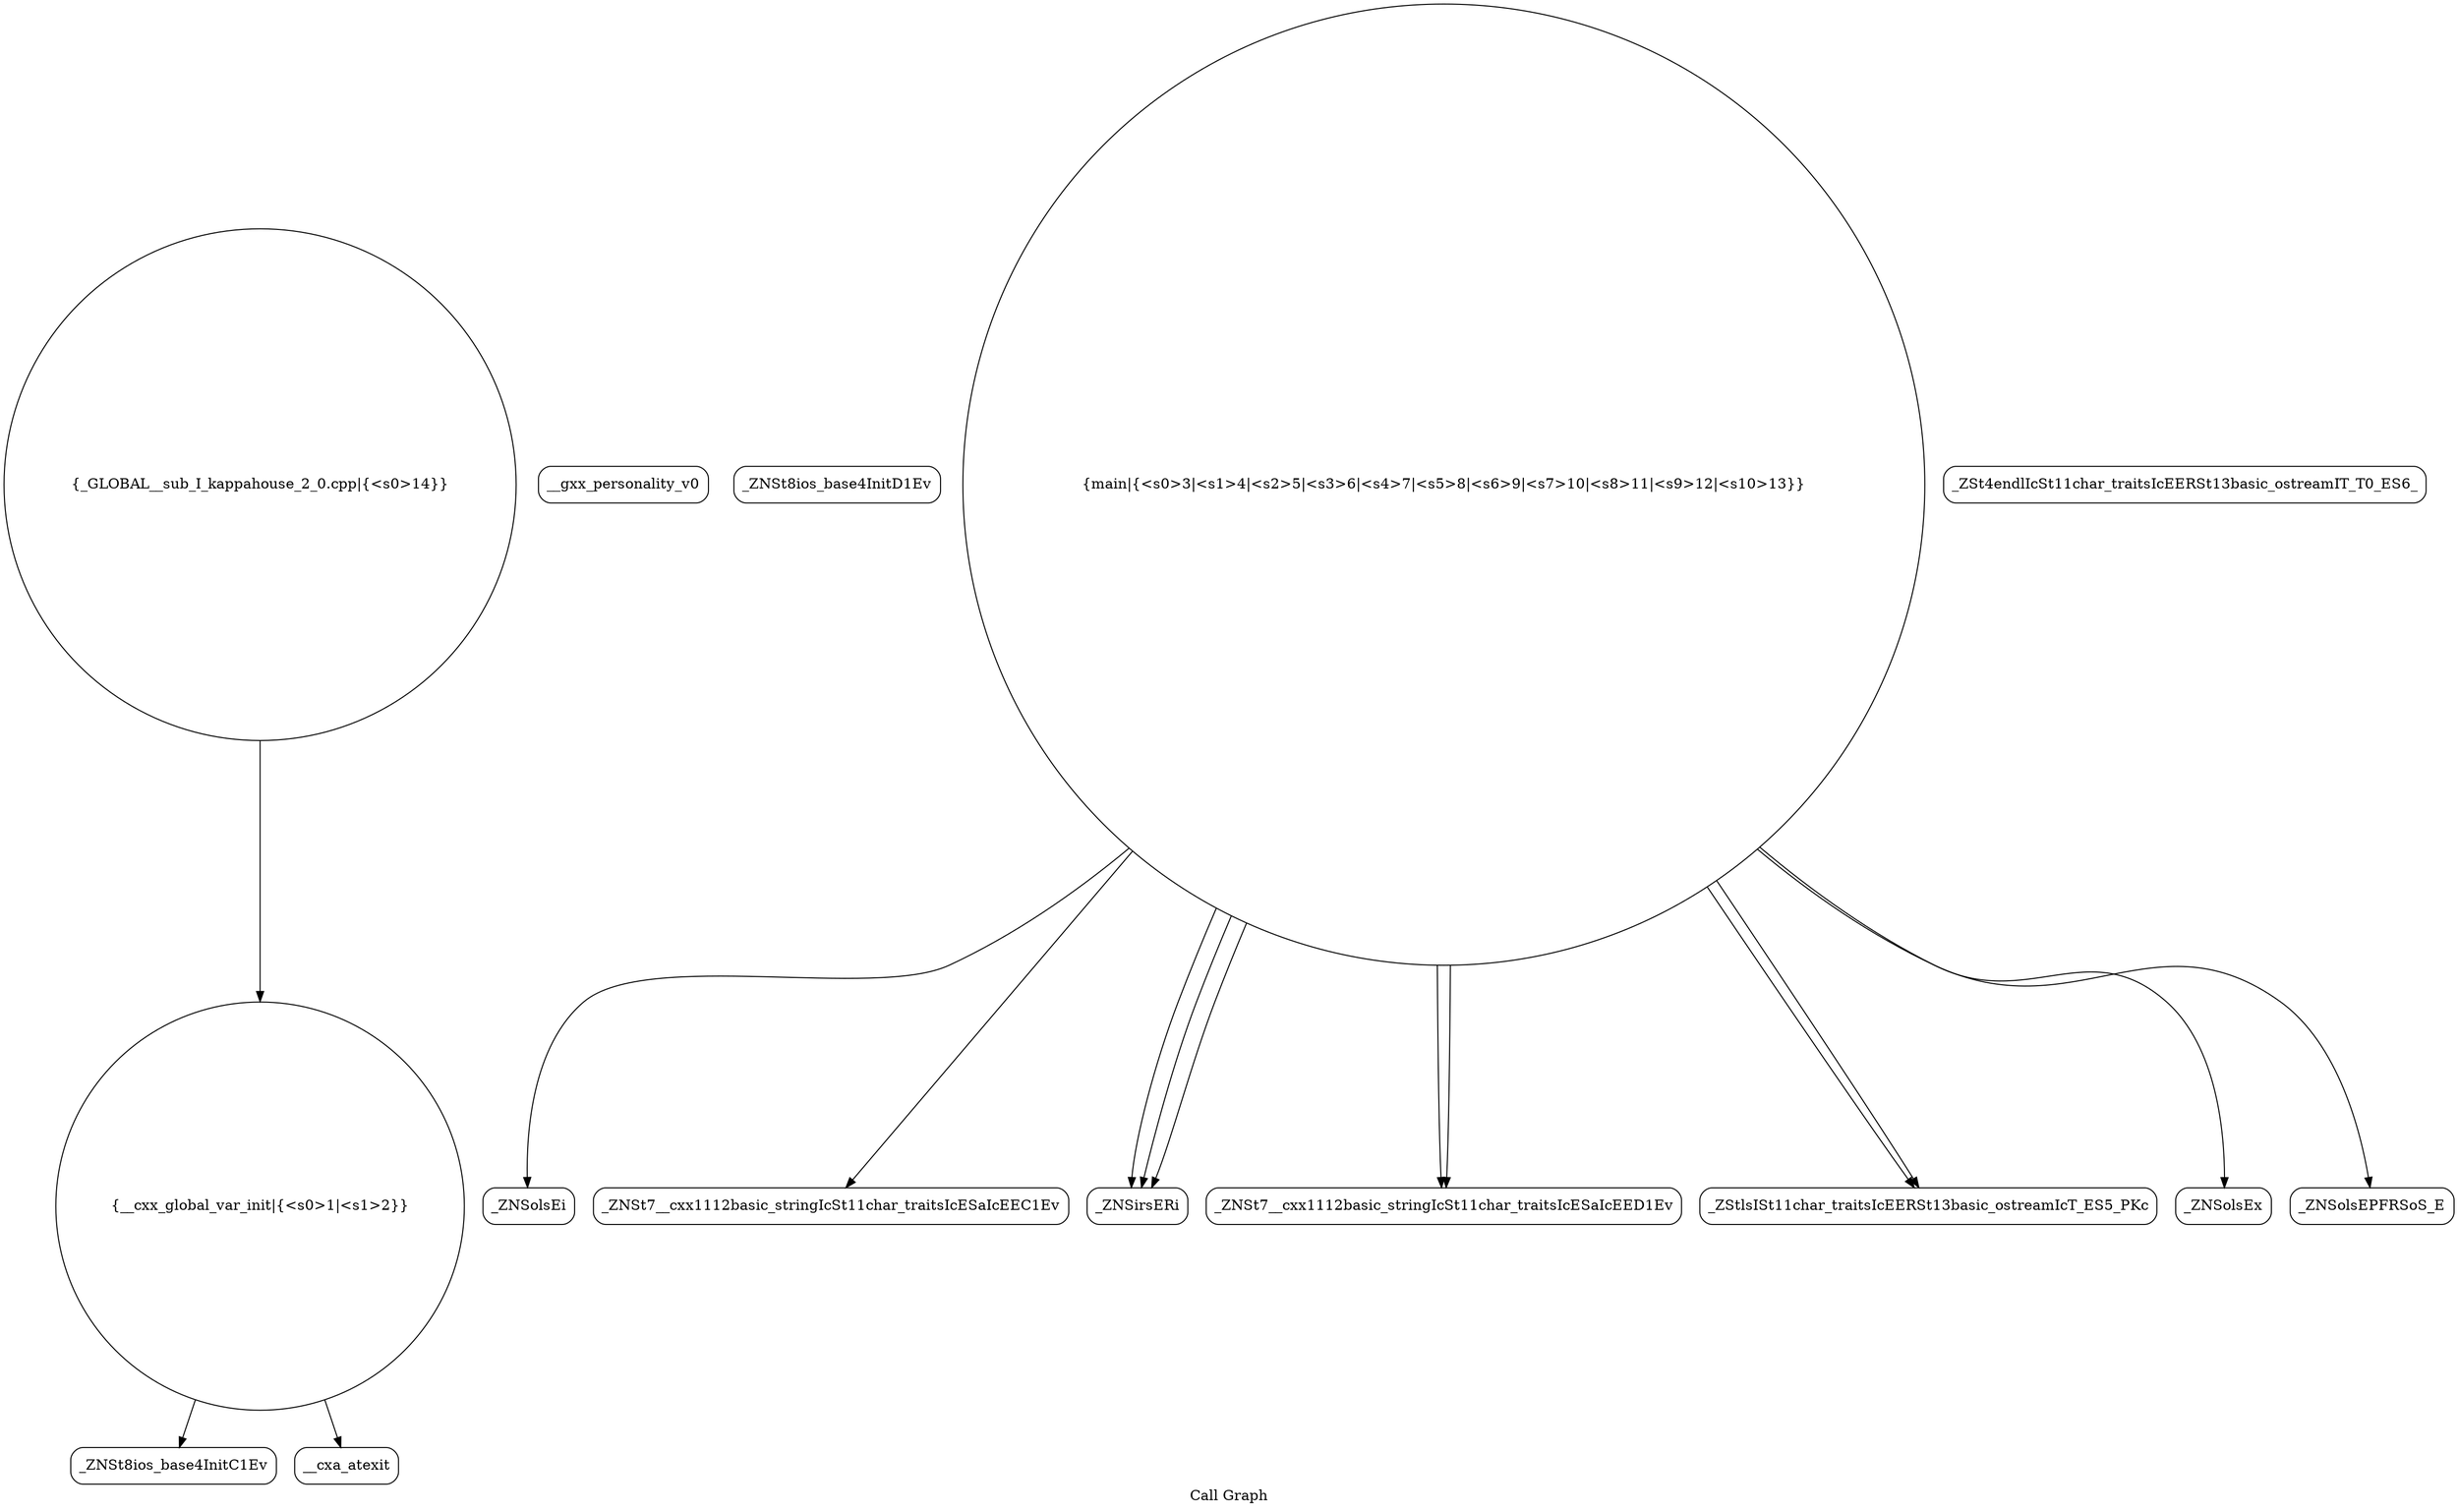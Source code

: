 digraph "Call Graph" {
	label="Call Graph";

	Node0x559218953500 [shape=record,shape=circle,label="{__cxx_global_var_init|{<s0>1|<s1>2}}"];
	Node0x559218953500:s0 -> Node0x559218953990[color=black];
	Node0x559218953500:s1 -> Node0x559218953a90[color=black];
	Node0x559218953c90 [shape=record,shape=Mrecord,label="{__gxx_personality_v0}"];
	Node0x559218954010 [shape=record,shape=circle,label="{_GLOBAL__sub_I_kappahouse_2_0.cpp|{<s0>14}}"];
	Node0x559218954010:s0 -> Node0x559218953500[color=black];
	Node0x559218953a10 [shape=record,shape=Mrecord,label="{_ZNSt8ios_base4InitD1Ev}"];
	Node0x559218953d90 [shape=record,shape=Mrecord,label="{_ZNSolsEi}"];
	Node0x559218953b10 [shape=record,shape=circle,label="{main|{<s0>3|<s1>4|<s2>5|<s3>6|<s4>7|<s5>8|<s6>9|<s7>10|<s8>11|<s9>12|<s10>13}}"];
	Node0x559218953b10:s0 -> Node0x559218953b90[color=black];
	Node0x559218953b10:s1 -> Node0x559218953c10[color=black];
	Node0x559218953b10:s2 -> Node0x559218953c10[color=black];
	Node0x559218953b10:s3 -> Node0x559218953c10[color=black];
	Node0x559218953b10:s4 -> Node0x559218953f90[color=black];
	Node0x559218953b10:s5 -> Node0x559218953d10[color=black];
	Node0x559218953b10:s6 -> Node0x559218953d90[color=black];
	Node0x559218953b10:s7 -> Node0x559218953d10[color=black];
	Node0x559218953b10:s8 -> Node0x559218953e10[color=black];
	Node0x559218953b10:s9 -> Node0x559218953e90[color=black];
	Node0x559218953b10:s10 -> Node0x559218953f90[color=black];
	Node0x559218953e90 [shape=record,shape=Mrecord,label="{_ZNSolsEPFRSoS_E}"];
	Node0x559218953c10 [shape=record,shape=Mrecord,label="{_ZNSirsERi}"];
	Node0x559218953f90 [shape=record,shape=Mrecord,label="{_ZNSt7__cxx1112basic_stringIcSt11char_traitsIcESaIcEED1Ev}"];
	Node0x559218953990 [shape=record,shape=Mrecord,label="{_ZNSt8ios_base4InitC1Ev}"];
	Node0x559218953d10 [shape=record,shape=Mrecord,label="{_ZStlsISt11char_traitsIcEERSt13basic_ostreamIcT_ES5_PKc}"];
	Node0x559218953a90 [shape=record,shape=Mrecord,label="{__cxa_atexit}"];
	Node0x559218953e10 [shape=record,shape=Mrecord,label="{_ZNSolsEx}"];
	Node0x559218953b90 [shape=record,shape=Mrecord,label="{_ZNSt7__cxx1112basic_stringIcSt11char_traitsIcESaIcEEC1Ev}"];
	Node0x559218953f10 [shape=record,shape=Mrecord,label="{_ZSt4endlIcSt11char_traitsIcEERSt13basic_ostreamIT_T0_ES6_}"];
}
